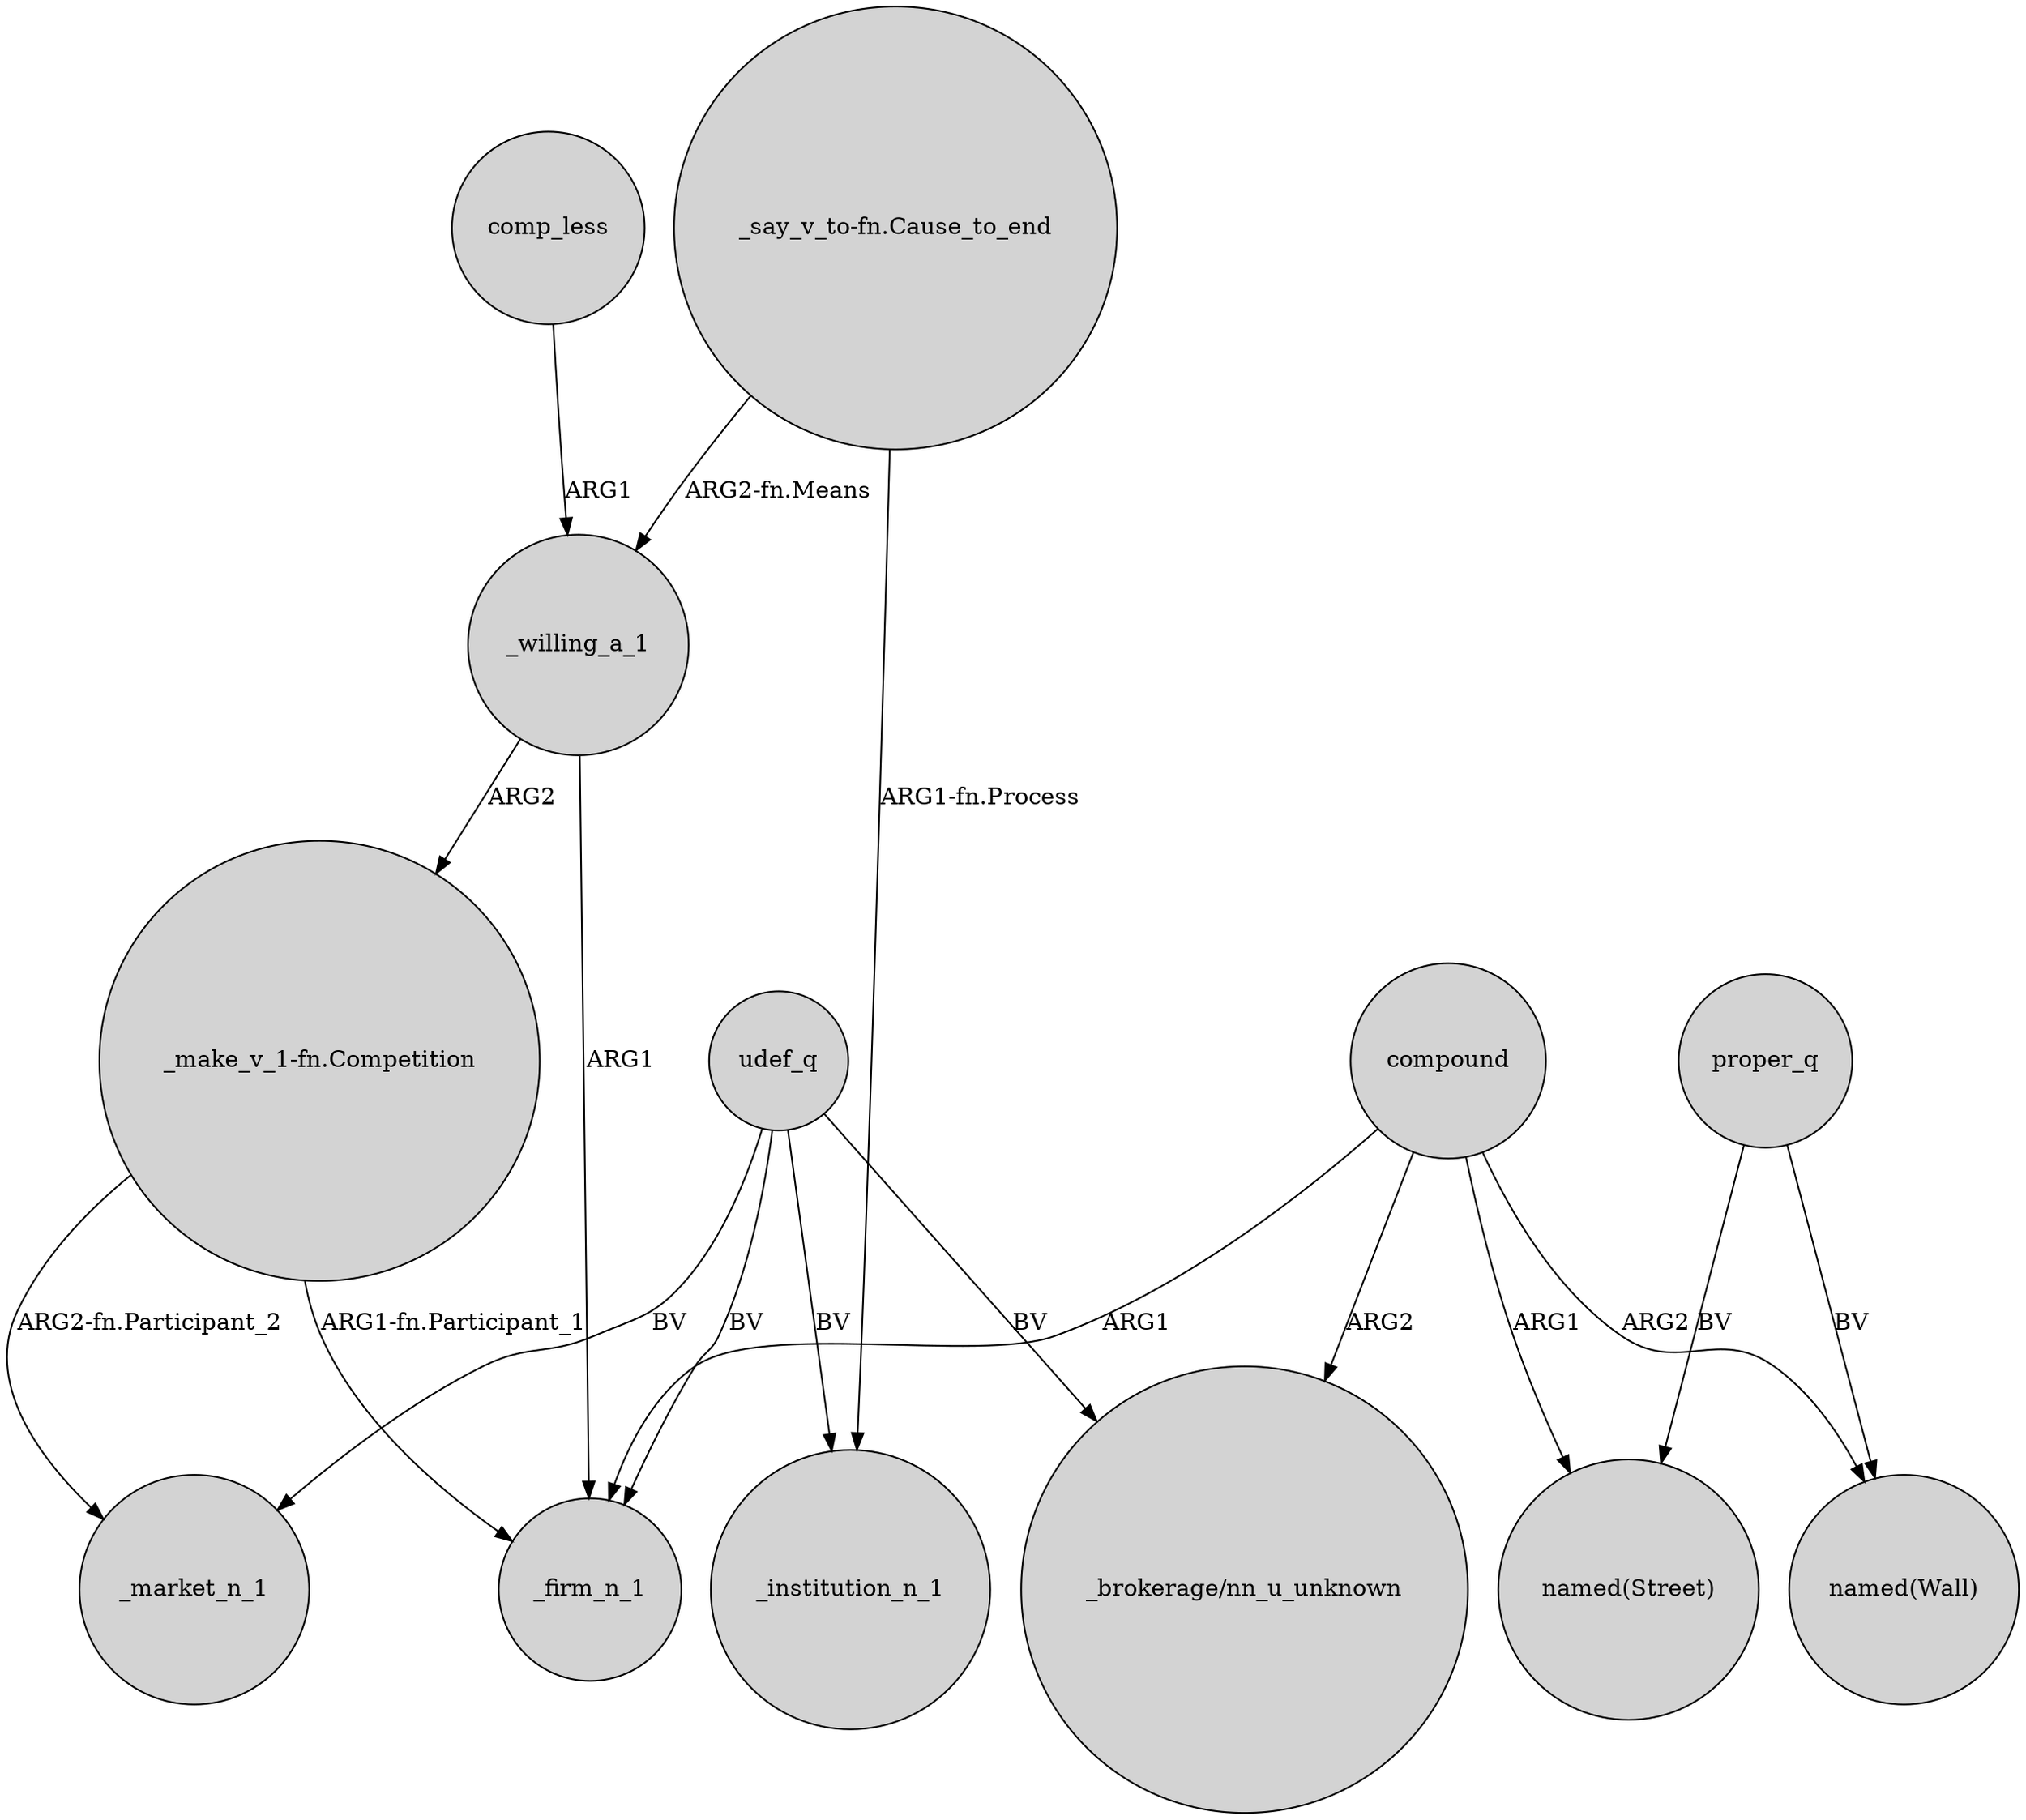 digraph {
	node [shape=circle style=filled]
	comp_less -> _willing_a_1 [label=ARG1]
	"_say_v_to-fn.Cause_to_end" -> _institution_n_1 [label="ARG1-fn.Process"]
	_willing_a_1 -> "_make_v_1-fn.Competition" [label=ARG2]
	compound -> _firm_n_1 [label=ARG1]
	udef_q -> _market_n_1 [label=BV]
	compound -> "_brokerage/nn_u_unknown" [label=ARG2]
	compound -> "named(Street)" [label=ARG1]
	"_make_v_1-fn.Competition" -> _market_n_1 [label="ARG2-fn.Participant_2"]
	proper_q -> "named(Street)" [label=BV]
	udef_q -> _firm_n_1 [label=BV]
	_willing_a_1 -> _firm_n_1 [label=ARG1]
	"_say_v_to-fn.Cause_to_end" -> _willing_a_1 [label="ARG2-fn.Means"]
	udef_q -> "_brokerage/nn_u_unknown" [label=BV]
	"_make_v_1-fn.Competition" -> _firm_n_1 [label="ARG1-fn.Participant_1"]
	udef_q -> _institution_n_1 [label=BV]
	compound -> "named(Wall)" [label=ARG2]
	proper_q -> "named(Wall)" [label=BV]
}
